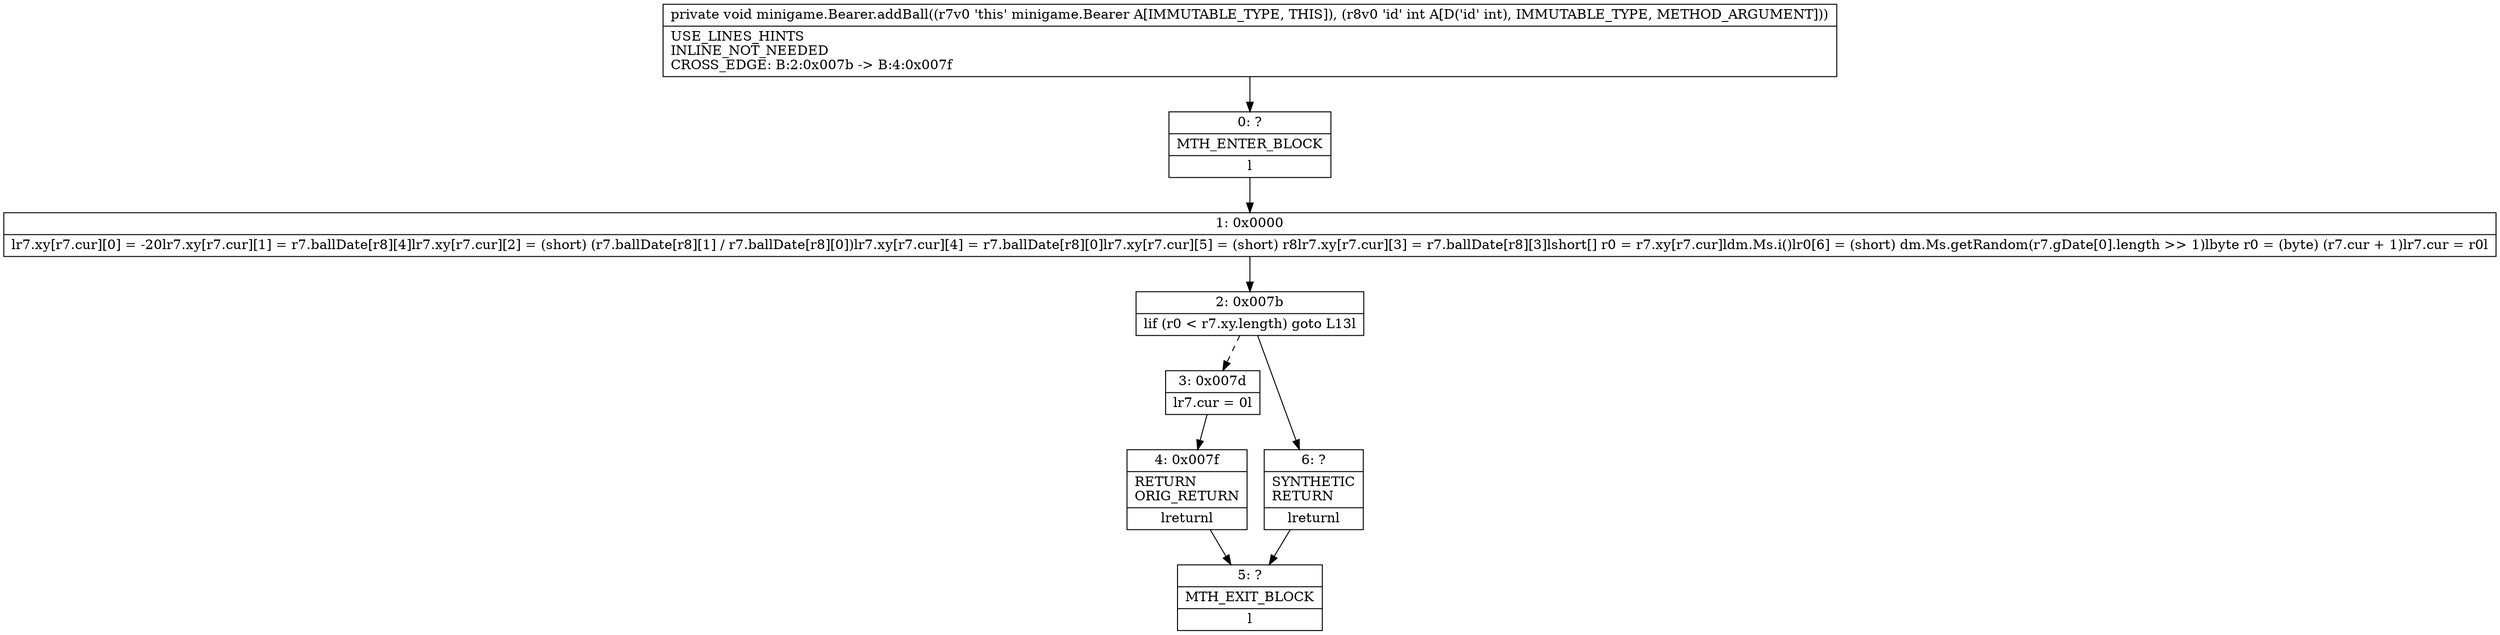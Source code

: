 digraph "CFG forminigame.Bearer.addBall(I)V" {
Node_0 [shape=record,label="{0\:\ ?|MTH_ENTER_BLOCK\l|l}"];
Node_1 [shape=record,label="{1\:\ 0x0000|lr7.xy[r7.cur][0] = \-20lr7.xy[r7.cur][1] = r7.ballDate[r8][4]lr7.xy[r7.cur][2] = (short) (r7.ballDate[r8][1] \/ r7.ballDate[r8][0])lr7.xy[r7.cur][4] = r7.ballDate[r8][0]lr7.xy[r7.cur][5] = (short) r8lr7.xy[r7.cur][3] = r7.ballDate[r8][3]lshort[] r0 = r7.xy[r7.cur]ldm.Ms.i()lr0[6] = (short) dm.Ms.getRandom(r7.gDate[0].length \>\> 1)lbyte r0 = (byte) (r7.cur + 1)lr7.cur = r0l}"];
Node_2 [shape=record,label="{2\:\ 0x007b|lif (r0 \< r7.xy.length) goto L13l}"];
Node_3 [shape=record,label="{3\:\ 0x007d|lr7.cur = 0l}"];
Node_4 [shape=record,label="{4\:\ 0x007f|RETURN\lORIG_RETURN\l|lreturnl}"];
Node_5 [shape=record,label="{5\:\ ?|MTH_EXIT_BLOCK\l|l}"];
Node_6 [shape=record,label="{6\:\ ?|SYNTHETIC\lRETURN\l|lreturnl}"];
MethodNode[shape=record,label="{private void minigame.Bearer.addBall((r7v0 'this' minigame.Bearer A[IMMUTABLE_TYPE, THIS]), (r8v0 'id' int A[D('id' int), IMMUTABLE_TYPE, METHOD_ARGUMENT]))  | USE_LINES_HINTS\lINLINE_NOT_NEEDED\lCROSS_EDGE: B:2:0x007b \-\> B:4:0x007f\l}"];
MethodNode -> Node_0;
Node_0 -> Node_1;
Node_1 -> Node_2;
Node_2 -> Node_3[style=dashed];
Node_2 -> Node_6;
Node_3 -> Node_4;
Node_4 -> Node_5;
Node_6 -> Node_5;
}

